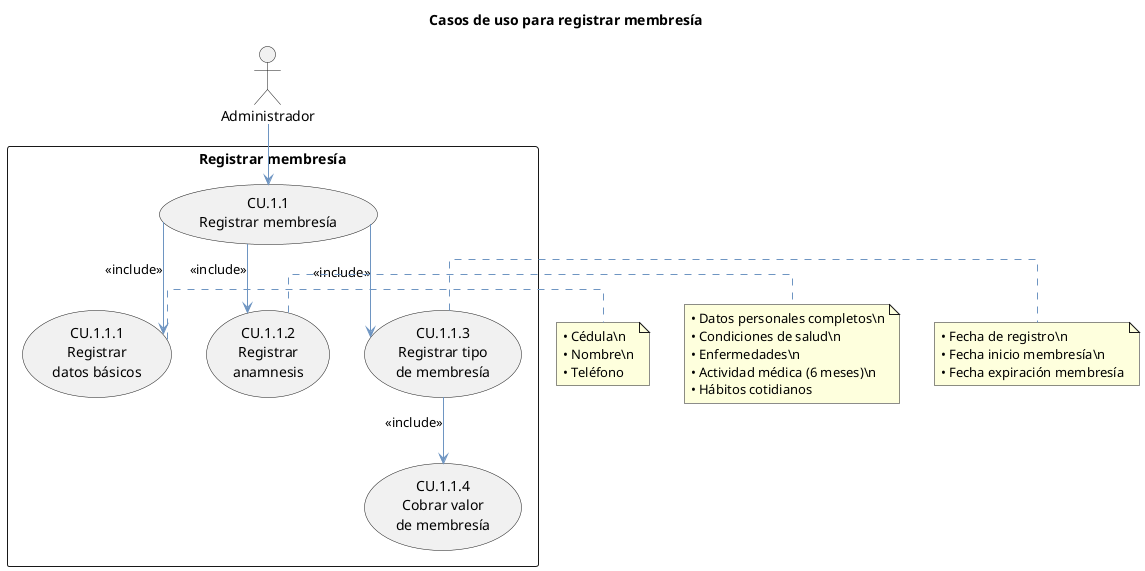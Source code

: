 @startuml
skinparam classAttributeIconSize 8
skinparam classFontSize 16
skinparam classFontName "Arial"
skinparam classBorderColor #212837
skinparam classHeaderFontColor #FFFFFF
skinparam classHeaderBackgroundColor #8BB9E6
skinparam classArrowColor #6E95C2
skinparam linetype ortho

title Casos de uso para registrar membresía

actor Administrador

rectangle "Registrar membresía" {
    usecase "CU.1.1\nRegistrar membresía" as CU11
    usecase "CU.1.1.1\nRegistrar\ndatos básicos" as CU111
    usecase "CU.1.1.2\nRegistrar\nanamnesis" as CU112
    usecase "CU.1.1.3\nRegistrar tipo\nde membresía" as CU113
    usecase "CU.1.1.4\nCobrar valor\nde membresía" as CU114
}

Administrador --> CU11

CU11 --> CU111 : <<include>>
CU11 --> CU112 : <<include>>
CU11 --> CU113 : <<include>>
CU113 --> CU114 : <<include>>

note right of CU111
  • Cédula\n
  • Nombre\n
  • Teléfono
end note

note right of CU112
  • Datos personales completos\n
  • Condiciones de salud\n
  • Enfermedades\n
  • Actividad médica (6 meses)\n
  • Hábitos cotidianos
end note

note right of CU113
  • Fecha de registro\n
  • Fecha inicio membresía\n
  • Fecha expiración membresía
end note

@enduml
